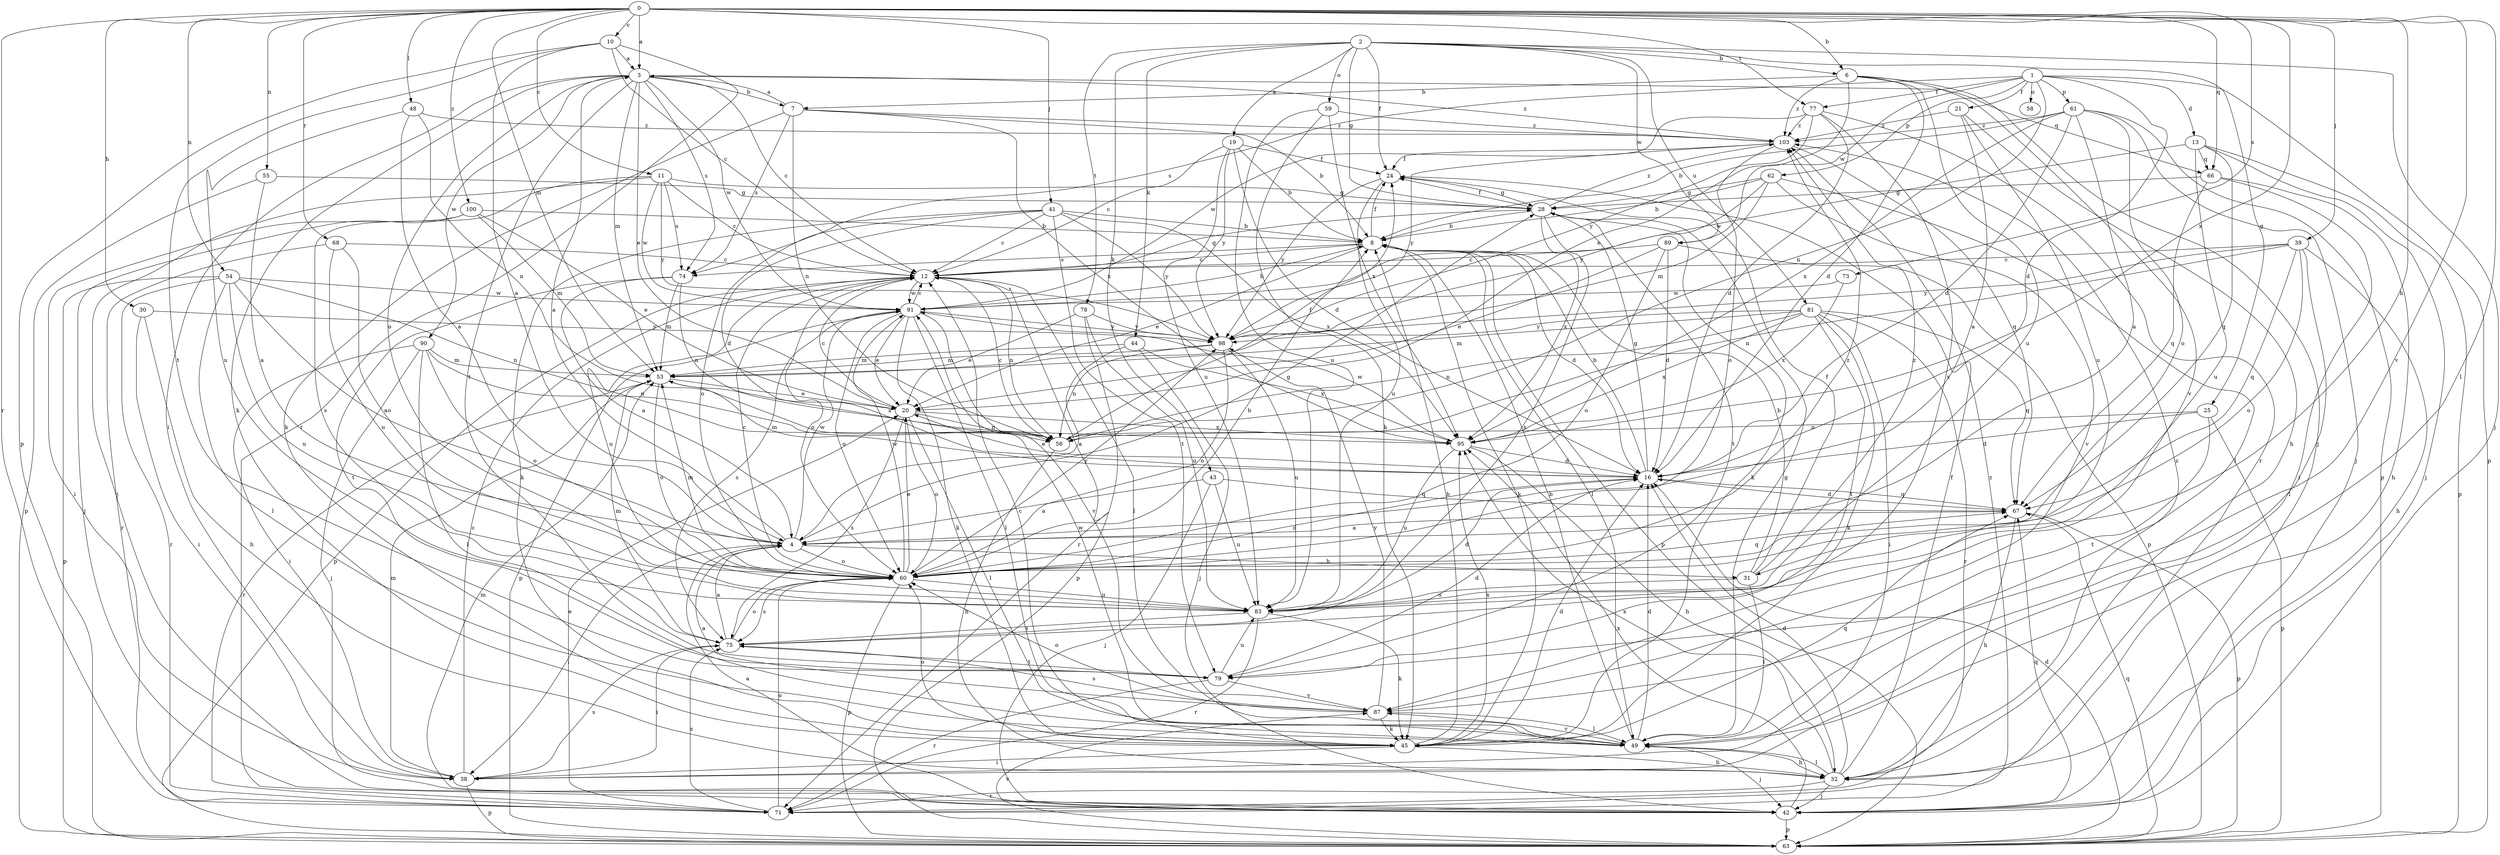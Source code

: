 strict digraph  {
0;
1;
2;
3;
4;
6;
7;
8;
10;
11;
12;
13;
16;
19;
20;
21;
24;
25;
28;
30;
31;
32;
38;
39;
41;
42;
43;
44;
45;
48;
49;
53;
54;
55;
56;
58;
59;
60;
61;
62;
63;
66;
67;
68;
71;
73;
74;
75;
77;
78;
79;
81;
83;
87;
89;
90;
91;
95;
98;
100;
103;
0 -> 3  [label=a];
0 -> 6  [label=b];
0 -> 10  [label=c];
0 -> 11  [label=c];
0 -> 30  [label=h];
0 -> 31  [label=h];
0 -> 39  [label=j];
0 -> 41  [label=j];
0 -> 48  [label=l];
0 -> 49  [label=l];
0 -> 53  [label=m];
0 -> 54  [label=n];
0 -> 55  [label=n];
0 -> 66  [label=q];
0 -> 68  [label=r];
0 -> 71  [label=r];
0 -> 73  [label=s];
0 -> 77  [label=t];
0 -> 87  [label=v];
0 -> 95  [label=x];
0 -> 100  [label=z];
1 -> 13  [label=d];
1 -> 16  [label=d];
1 -> 21  [label=f];
1 -> 56  [label=n];
1 -> 58  [label=o];
1 -> 61  [label=p];
1 -> 62  [label=p];
1 -> 63  [label=p];
1 -> 74  [label=s];
1 -> 77  [label=t];
1 -> 89  [label=w];
2 -> 6  [label=b];
2 -> 19  [label=e];
2 -> 24  [label=f];
2 -> 25  [label=g];
2 -> 28  [label=g];
2 -> 42  [label=j];
2 -> 43  [label=k];
2 -> 44  [label=k];
2 -> 59  [label=o];
2 -> 78  [label=t];
2 -> 81  [label=u];
2 -> 89  [label=w];
3 -> 7  [label=b];
3 -> 12  [label=c];
3 -> 20  [label=e];
3 -> 38  [label=i];
3 -> 45  [label=k];
3 -> 53  [label=m];
3 -> 60  [label=o];
3 -> 66  [label=q];
3 -> 74  [label=s];
3 -> 79  [label=t];
3 -> 90  [label=w];
3 -> 91  [label=w];
3 -> 103  [label=z];
4 -> 3  [label=a];
4 -> 28  [label=g];
4 -> 31  [label=h];
4 -> 38  [label=i];
4 -> 60  [label=o];
4 -> 91  [label=w];
6 -> 7  [label=b];
6 -> 16  [label=d];
6 -> 20  [label=e];
6 -> 42  [label=j];
6 -> 83  [label=u];
6 -> 87  [label=v];
6 -> 103  [label=z];
7 -> 3  [label=a];
7 -> 8  [label=b];
7 -> 45  [label=k];
7 -> 56  [label=n];
7 -> 74  [label=s];
7 -> 95  [label=x];
7 -> 103  [label=z];
8 -> 12  [label=c];
8 -> 16  [label=d];
8 -> 20  [label=e];
8 -> 24  [label=f];
8 -> 45  [label=k];
8 -> 49  [label=l];
8 -> 63  [label=p];
8 -> 74  [label=s];
10 -> 3  [label=a];
10 -> 4  [label=a];
10 -> 12  [label=c];
10 -> 63  [label=p];
10 -> 71  [label=r];
10 -> 79  [label=t];
11 -> 12  [label=c];
11 -> 28  [label=g];
11 -> 42  [label=j];
11 -> 74  [label=s];
11 -> 75  [label=s];
11 -> 91  [label=w];
11 -> 98  [label=y];
12 -> 28  [label=g];
12 -> 49  [label=l];
12 -> 56  [label=n];
12 -> 60  [label=o];
12 -> 63  [label=p];
12 -> 71  [label=r];
12 -> 83  [label=u];
12 -> 91  [label=w];
13 -> 42  [label=j];
13 -> 63  [label=p];
13 -> 66  [label=q];
13 -> 67  [label=q];
13 -> 83  [label=u];
13 -> 91  [label=w];
16 -> 8  [label=b];
16 -> 20  [label=e];
16 -> 28  [label=g];
16 -> 53  [label=m];
16 -> 67  [label=q];
19 -> 8  [label=b];
19 -> 12  [label=c];
19 -> 16  [label=d];
19 -> 24  [label=f];
19 -> 83  [label=u];
19 -> 98  [label=y];
20 -> 12  [label=c];
20 -> 49  [label=l];
20 -> 56  [label=n];
20 -> 60  [label=o];
20 -> 75  [label=s];
20 -> 95  [label=x];
21 -> 4  [label=a];
21 -> 32  [label=h];
21 -> 83  [label=u];
21 -> 103  [label=z];
24 -> 28  [label=g];
24 -> 83  [label=u];
24 -> 98  [label=y];
25 -> 16  [label=d];
25 -> 56  [label=n];
25 -> 63  [label=p];
25 -> 79  [label=t];
28 -> 8  [label=b];
28 -> 24  [label=f];
28 -> 45  [label=k];
28 -> 75  [label=s];
28 -> 79  [label=t];
28 -> 95  [label=x];
28 -> 103  [label=z];
30 -> 32  [label=h];
30 -> 38  [label=i];
30 -> 98  [label=y];
31 -> 8  [label=b];
31 -> 24  [label=f];
31 -> 49  [label=l];
31 -> 83  [label=u];
31 -> 103  [label=z];
32 -> 16  [label=d];
32 -> 24  [label=f];
32 -> 42  [label=j];
32 -> 49  [label=l];
32 -> 71  [label=r];
32 -> 95  [label=x];
32 -> 103  [label=z];
38 -> 12  [label=c];
38 -> 53  [label=m];
38 -> 63  [label=p];
38 -> 75  [label=s];
39 -> 12  [label=c];
39 -> 32  [label=h];
39 -> 49  [label=l];
39 -> 56  [label=n];
39 -> 60  [label=o];
39 -> 67  [label=q];
39 -> 98  [label=y];
41 -> 8  [label=b];
41 -> 12  [label=c];
41 -> 16  [label=d];
41 -> 45  [label=k];
41 -> 60  [label=o];
41 -> 79  [label=t];
41 -> 95  [label=x];
41 -> 98  [label=y];
42 -> 4  [label=a];
42 -> 53  [label=m];
42 -> 63  [label=p];
42 -> 67  [label=q];
42 -> 95  [label=x];
43 -> 4  [label=a];
43 -> 42  [label=j];
43 -> 67  [label=q];
43 -> 83  [label=u];
44 -> 4  [label=a];
44 -> 42  [label=j];
44 -> 53  [label=m];
44 -> 95  [label=x];
45 -> 8  [label=b];
45 -> 12  [label=c];
45 -> 16  [label=d];
45 -> 32  [label=h];
45 -> 38  [label=i];
45 -> 60  [label=o];
45 -> 67  [label=q];
45 -> 95  [label=x];
48 -> 4  [label=a];
48 -> 56  [label=n];
48 -> 83  [label=u];
48 -> 103  [label=z];
49 -> 8  [label=b];
49 -> 16  [label=d];
49 -> 28  [label=g];
49 -> 32  [label=h];
49 -> 42  [label=j];
49 -> 87  [label=v];
49 -> 91  [label=w];
53 -> 20  [label=e];
53 -> 60  [label=o];
53 -> 71  [label=r];
53 -> 95  [label=x];
54 -> 4  [label=a];
54 -> 49  [label=l];
54 -> 56  [label=n];
54 -> 63  [label=p];
54 -> 71  [label=r];
54 -> 83  [label=u];
54 -> 91  [label=w];
55 -> 4  [label=a];
55 -> 28  [label=g];
55 -> 63  [label=p];
56 -> 12  [label=c];
56 -> 24  [label=f];
56 -> 32  [label=h];
59 -> 45  [label=k];
59 -> 83  [label=u];
59 -> 95  [label=x];
59 -> 103  [label=z];
60 -> 8  [label=b];
60 -> 12  [label=c];
60 -> 16  [label=d];
60 -> 20  [label=e];
60 -> 53  [label=m];
60 -> 63  [label=p];
60 -> 67  [label=q];
60 -> 75  [label=s];
60 -> 83  [label=u];
60 -> 91  [label=w];
60 -> 98  [label=y];
60 -> 103  [label=z];
61 -> 4  [label=a];
61 -> 8  [label=b];
61 -> 16  [label=d];
61 -> 42  [label=j];
61 -> 60  [label=o];
61 -> 63  [label=p];
61 -> 95  [label=x];
61 -> 103  [label=z];
62 -> 8  [label=b];
62 -> 28  [label=g];
62 -> 49  [label=l];
62 -> 53  [label=m];
62 -> 87  [label=v];
62 -> 98  [label=y];
63 -> 16  [label=d];
63 -> 67  [label=q];
63 -> 87  [label=v];
66 -> 28  [label=g];
66 -> 32  [label=h];
66 -> 38  [label=i];
66 -> 67  [label=q];
67 -> 4  [label=a];
67 -> 16  [label=d];
67 -> 32  [label=h];
67 -> 63  [label=p];
68 -> 12  [label=c];
68 -> 60  [label=o];
68 -> 71  [label=r];
68 -> 83  [label=u];
71 -> 20  [label=e];
71 -> 60  [label=o];
71 -> 75  [label=s];
71 -> 103  [label=z];
73 -> 91  [label=w];
73 -> 95  [label=x];
74 -> 4  [label=a];
74 -> 53  [label=m];
74 -> 56  [label=n];
74 -> 79  [label=t];
75 -> 4  [label=a];
75 -> 38  [label=i];
75 -> 53  [label=m];
75 -> 60  [label=o];
75 -> 79  [label=t];
77 -> 16  [label=d];
77 -> 71  [label=r];
77 -> 75  [label=s];
77 -> 91  [label=w];
77 -> 98  [label=y];
77 -> 103  [label=z];
78 -> 20  [label=e];
78 -> 63  [label=p];
78 -> 83  [label=u];
78 -> 98  [label=y];
79 -> 16  [label=d];
79 -> 71  [label=r];
79 -> 83  [label=u];
79 -> 87  [label=v];
81 -> 38  [label=i];
81 -> 45  [label=k];
81 -> 53  [label=m];
81 -> 56  [label=n];
81 -> 67  [label=q];
81 -> 71  [label=r];
81 -> 79  [label=t];
81 -> 95  [label=x];
81 -> 98  [label=y];
83 -> 16  [label=d];
83 -> 45  [label=k];
83 -> 71  [label=r];
83 -> 75  [label=s];
87 -> 4  [label=a];
87 -> 45  [label=k];
87 -> 49  [label=l];
87 -> 60  [label=o];
87 -> 75  [label=s];
87 -> 98  [label=y];
89 -> 12  [label=c];
89 -> 16  [label=d];
89 -> 20  [label=e];
89 -> 60  [label=o];
89 -> 63  [label=p];
90 -> 38  [label=i];
90 -> 42  [label=j];
90 -> 49  [label=l];
90 -> 53  [label=m];
90 -> 56  [label=n];
90 -> 60  [label=o];
91 -> 8  [label=b];
91 -> 12  [label=c];
91 -> 20  [label=e];
91 -> 45  [label=k];
91 -> 49  [label=l];
91 -> 60  [label=o];
91 -> 63  [label=p];
91 -> 75  [label=s];
91 -> 87  [label=v];
91 -> 98  [label=y];
95 -> 16  [label=d];
95 -> 32  [label=h];
95 -> 83  [label=u];
95 -> 91  [label=w];
98 -> 53  [label=m];
98 -> 56  [label=n];
98 -> 60  [label=o];
98 -> 83  [label=u];
100 -> 8  [label=b];
100 -> 20  [label=e];
100 -> 38  [label=i];
100 -> 42  [label=j];
100 -> 53  [label=m];
103 -> 24  [label=f];
103 -> 60  [label=o];
103 -> 67  [label=q];
103 -> 98  [label=y];
}
